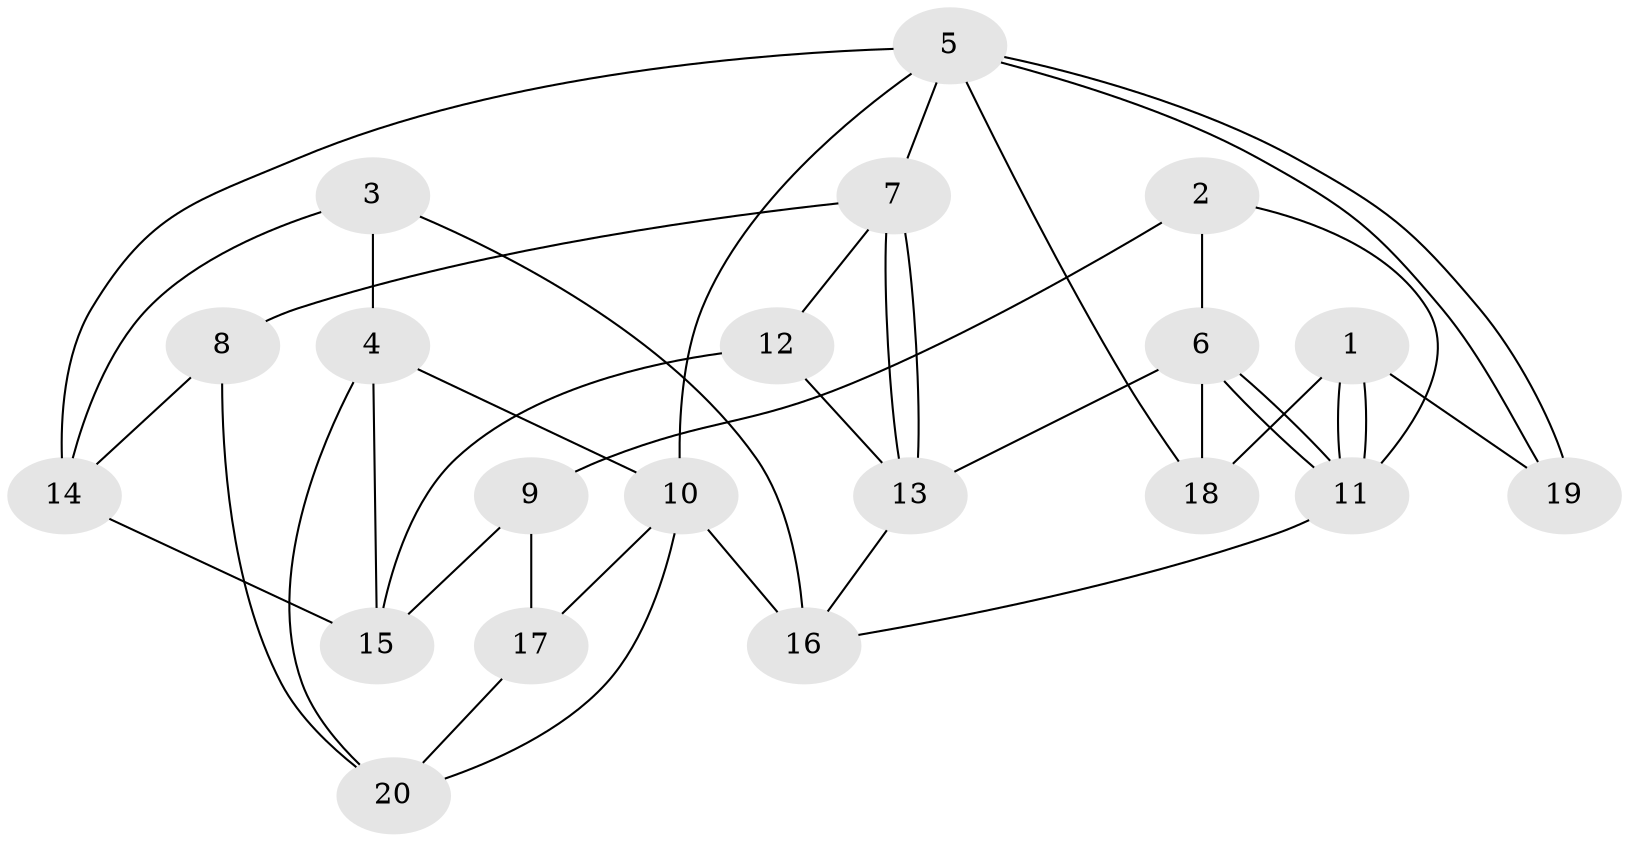 // Generated by graph-tools (version 1.1) at 2025/46/02/15/25 05:46:28]
// undirected, 20 vertices, 40 edges
graph export_dot {
graph [start="1"]
  node [color=gray90,style=filled];
  1;
  2;
  3;
  4;
  5;
  6;
  7;
  8;
  9;
  10;
  11;
  12;
  13;
  14;
  15;
  16;
  17;
  18;
  19;
  20;
  1 -- 11;
  1 -- 11;
  1 -- 18;
  1 -- 19;
  2 -- 11;
  2 -- 6;
  2 -- 9;
  3 -- 16;
  3 -- 14;
  3 -- 4;
  4 -- 10;
  4 -- 15;
  4 -- 20;
  5 -- 19;
  5 -- 19;
  5 -- 7;
  5 -- 10;
  5 -- 14;
  5 -- 18;
  6 -- 13;
  6 -- 11;
  6 -- 11;
  6 -- 18;
  7 -- 8;
  7 -- 13;
  7 -- 13;
  7 -- 12;
  8 -- 14;
  8 -- 20;
  9 -- 15;
  9 -- 17;
  10 -- 17;
  10 -- 16;
  10 -- 20;
  11 -- 16;
  12 -- 13;
  12 -- 15;
  13 -- 16;
  14 -- 15;
  17 -- 20;
}
